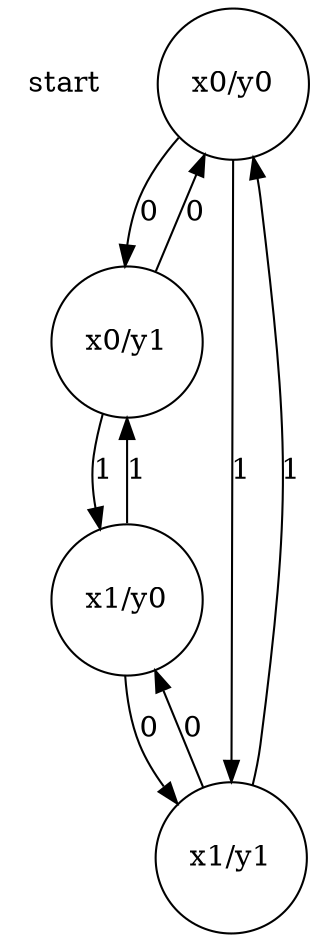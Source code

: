digraph product_union {
	node [shape=none]; start;
	node [shape=doublecircle];
	node [shape=circle];
	"x0/y0" -> "x0/y1" [label=0];
	"x0/y0" -> "x1/y1" [label=1];
	"x0/y1" -> "x0/y0" [label=0];
	"x0/y1" -> "x1/y0" [label=1];
	"x1/y0" -> "x1/y1" [label=0];
	"x1/y0" -> "x0/y1" [label=1];
	"x1/y1" -> "x1/y0" [label=0];
	"x1/y1" -> "x0/y0" [label=1];
}
